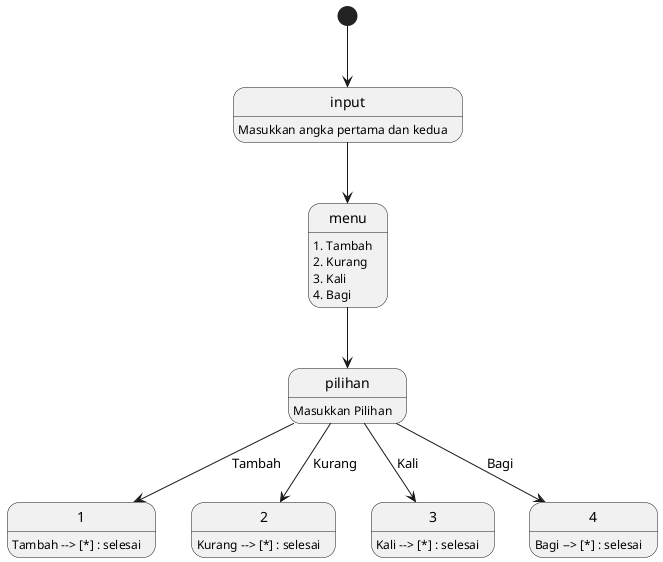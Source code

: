 @startuml UTS

[*] --> input
input : Masukkan angka pertama dan kedua
input --> menu
menu : 1. Tambah
menu : 2. Kurang
menu : 3. Kali
menu : 4. Bagi
menu --> pilihan
pilihan : Masukkan Pilihan
pilihan --> 1 : Tambah
pilihan --> 2 : Kurang
pilihan --> 3 : Kali
pilihan --> 4 : Bagi
1 : Tambah --> [*] : selesai
2 : Kurang --> [*] : selesai
3 : Kali --> [*] : selesai
4 : Bagi --> [*] : selesai

@enduml
